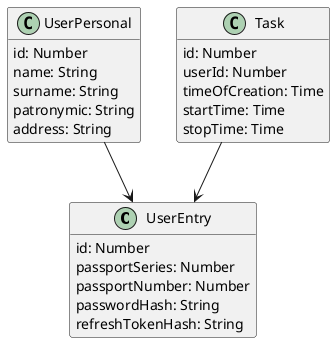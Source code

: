 @startuml domain

hide empty methods
hide empty fields

class UserEntry {
    id: Number
    passportSeries: Number
    passportNumber: Number
    passwordHash: String
    refreshTokenHash: String
}

class UserPersonal {
    id: Number
    name: String
    surname: String
    patronymic: String
    address: String
}

class Task {
    id: Number
    userId: Number
    timeOfCreation: Time
    startTime: Time
    stopTime: Time
}

UserPersonal --> UserEntry
Task --> UserEntry

@enduml